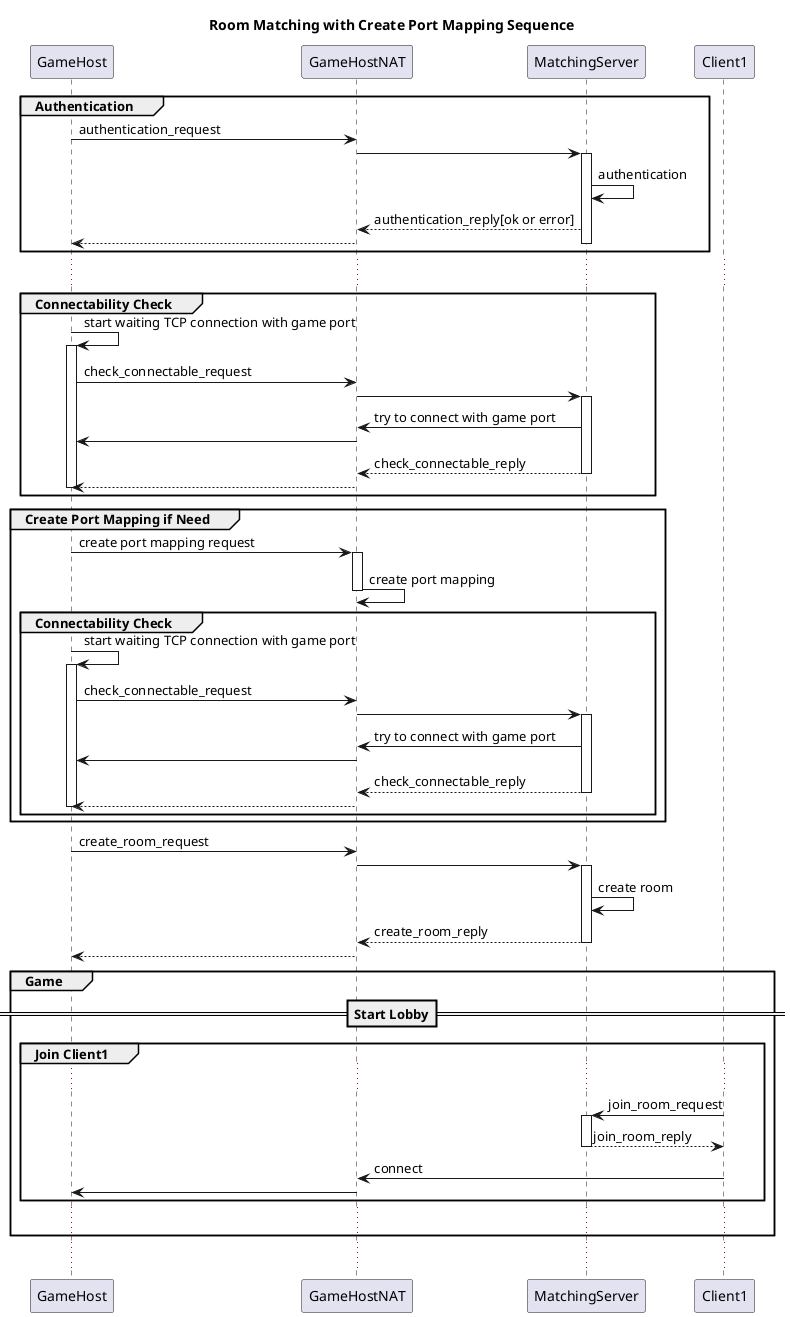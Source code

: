 @startuml

title Room Matching with Create Port Mapping Sequence

participant GameHost
participant GameHostNAT
participant MatchingServer
' NAT of Client1 is not shown in this diagram because it has no effects.
participant Client1

group Authentication
GameHost -> GameHostNAT : authentication_request
GameHostNAT -> MatchingServer
activate MatchingServer
MatchingServer -> MatchingServer: authentication
MatchingServer --> GameHostNAT : authentication_reply[ok or error]
GameHostNAT --> GameHost
deactivate MatchingServer
end

...

group Connectability Check
GameHost -> GameHost : start waiting TCP connection with game port
activate GameHost
GameHost -> GameHostNAT : check_connectable_request
GameHostNAT -> MatchingServer
activate MatchingServer
MatchingServer -> GameHostNAT : try to connect with game port
GameHostNAT -> GameHost
MatchingServer --> GameHostNAT : check_connectable_reply
deactivate MatchingServer
GameHostNAT --> GameHost
deactivate GameHost
end

group Create Port Mapping if Need
GameHost -> GameHostNAT: create port mapping request
activate GameHostNAT
GameHostNAT -> GameHostNAT: create port mapping
deactivate GameHostNAT

group Connectability Check
GameHost -> GameHost : start waiting TCP connection with game port
activate GameHost
GameHost -> GameHostNAT : check_connectable_request
GameHostNAT -> MatchingServer
activate MatchingServer
MatchingServer -> GameHostNAT : try to connect with game port
GameHostNAT -> GameHost
MatchingServer --> GameHostNAT : check_connectable_reply
deactivate MatchingServer
GameHostNAT --> GameHost
deactivate GameHost
end
end

GameHost -> GameHostNAT : create_room_request
GameHostNAT -> MatchingServer
activate MatchingServer
MatchingServer -> MatchingServer : create room
MatchingServer --> GameHostNAT : create_room_reply
deactivate MatchingServer
GameHostNAT --> GameHost

group Game

==Start Lobby==

group Join Client1

...

Client1->MatchingServer : join_room_request
activate MatchingServer
MatchingServer --> Client1 : join_room_reply
deactivate MatchingServer
Client1->GameHostNAT : connect
GameHostNAT->GameHost

end

...

end

...

@enduml